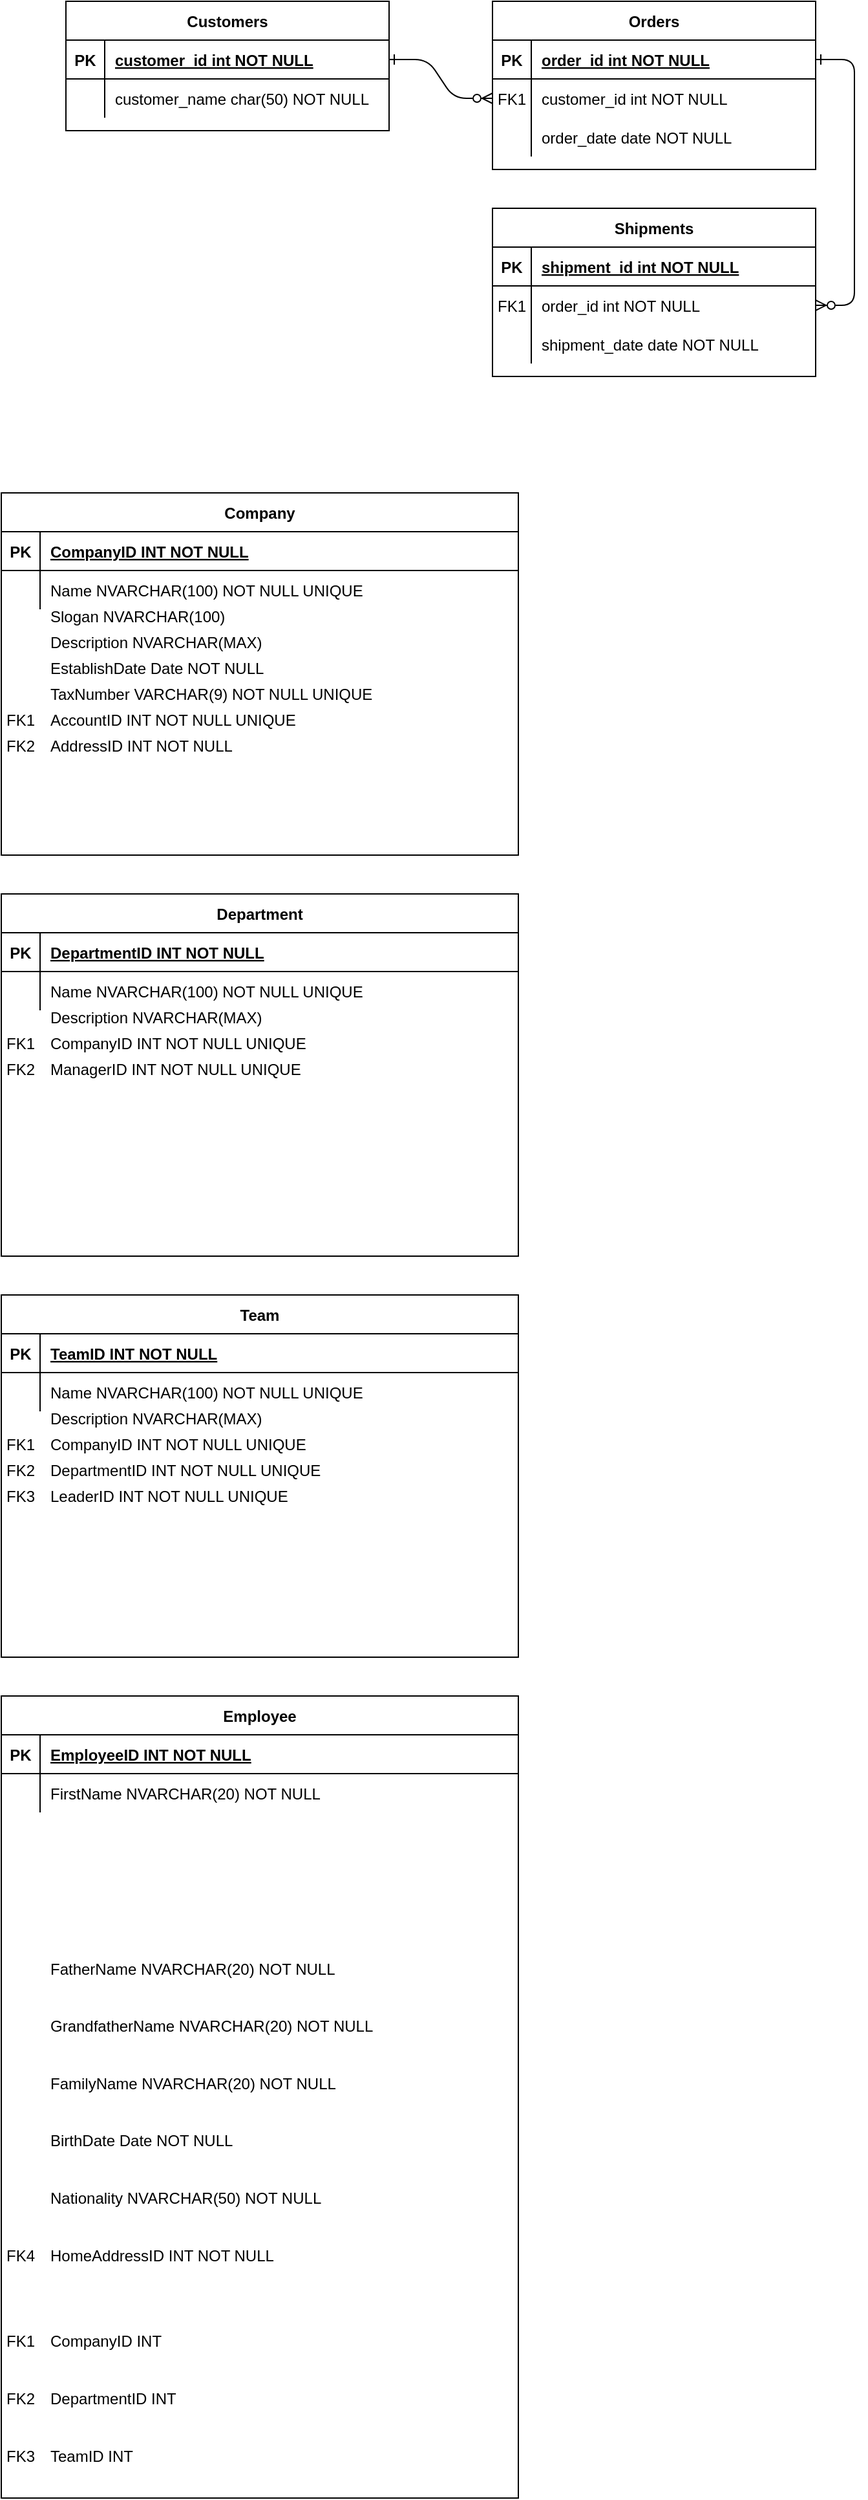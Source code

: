 <mxfile version="13.7.3" type="device"><diagram id="R2lEEEUBdFMjLlhIrx00" name="Page-1"><mxGraphModel dx="813" dy="475" grid="1" gridSize="10" guides="1" tooltips="1" connect="1" arrows="1" fold="1" page="1" pageScale="1" pageWidth="850" pageHeight="1100" math="0" shadow="0" extFonts="Permanent Marker^https://fonts.googleapis.com/css?family=Permanent+Marker"><root><mxCell id="0"/><mxCell id="1" parent="0"/><mxCell id="C-vyLk0tnHw3VtMMgP7b-1" value="" style="edgeStyle=entityRelationEdgeStyle;endArrow=ERzeroToMany;startArrow=ERone;endFill=1;startFill=0;" parent="1" source="C-vyLk0tnHw3VtMMgP7b-24" target="C-vyLk0tnHw3VtMMgP7b-6" edge="1"><mxGeometry width="100" height="100" relative="1" as="geometry"><mxPoint x="340" y="720" as="sourcePoint"/><mxPoint x="440" y="620" as="targetPoint"/></mxGeometry></mxCell><mxCell id="C-vyLk0tnHw3VtMMgP7b-12" value="" style="edgeStyle=entityRelationEdgeStyle;endArrow=ERzeroToMany;startArrow=ERone;endFill=1;startFill=0;" parent="1" source="C-vyLk0tnHw3VtMMgP7b-3" target="C-vyLk0tnHw3VtMMgP7b-17" edge="1"><mxGeometry width="100" height="100" relative="1" as="geometry"><mxPoint x="400" y="180" as="sourcePoint"/><mxPoint x="460" y="205" as="targetPoint"/></mxGeometry></mxCell><mxCell id="C-vyLk0tnHw3VtMMgP7b-2" value="Orders" style="shape=table;startSize=30;container=1;collapsible=1;childLayout=tableLayout;fixedRows=1;rowLines=0;fontStyle=1;align=center;resizeLast=1;" parent="1" vertex="1"><mxGeometry x="450" y="120" width="250" height="130" as="geometry"/></mxCell><mxCell id="C-vyLk0tnHw3VtMMgP7b-3" value="" style="shape=partialRectangle;collapsible=0;dropTarget=0;pointerEvents=0;fillColor=none;points=[[0,0.5],[1,0.5]];portConstraint=eastwest;top=0;left=0;right=0;bottom=1;" parent="C-vyLk0tnHw3VtMMgP7b-2" vertex="1"><mxGeometry y="30" width="250" height="30" as="geometry"/></mxCell><mxCell id="C-vyLk0tnHw3VtMMgP7b-4" value="PK" style="shape=partialRectangle;overflow=hidden;connectable=0;fillColor=none;top=0;left=0;bottom=0;right=0;fontStyle=1;" parent="C-vyLk0tnHw3VtMMgP7b-3" vertex="1"><mxGeometry width="30" height="30" as="geometry"/></mxCell><mxCell id="C-vyLk0tnHw3VtMMgP7b-5" value="order_id int NOT NULL " style="shape=partialRectangle;overflow=hidden;connectable=0;fillColor=none;top=0;left=0;bottom=0;right=0;align=left;spacingLeft=6;fontStyle=5;" parent="C-vyLk0tnHw3VtMMgP7b-3" vertex="1"><mxGeometry x="30" width="220" height="30" as="geometry"/></mxCell><mxCell id="C-vyLk0tnHw3VtMMgP7b-6" value="" style="shape=partialRectangle;collapsible=0;dropTarget=0;pointerEvents=0;fillColor=none;points=[[0,0.5],[1,0.5]];portConstraint=eastwest;top=0;left=0;right=0;bottom=0;" parent="C-vyLk0tnHw3VtMMgP7b-2" vertex="1"><mxGeometry y="60" width="250" height="30" as="geometry"/></mxCell><mxCell id="C-vyLk0tnHw3VtMMgP7b-7" value="FK1" style="shape=partialRectangle;overflow=hidden;connectable=0;fillColor=none;top=0;left=0;bottom=0;right=0;" parent="C-vyLk0tnHw3VtMMgP7b-6" vertex="1"><mxGeometry width="30" height="30" as="geometry"/></mxCell><mxCell id="C-vyLk0tnHw3VtMMgP7b-8" value="customer_id int NOT NULL" style="shape=partialRectangle;overflow=hidden;connectable=0;fillColor=none;top=0;left=0;bottom=0;right=0;align=left;spacingLeft=6;" parent="C-vyLk0tnHw3VtMMgP7b-6" vertex="1"><mxGeometry x="30" width="220" height="30" as="geometry"/></mxCell><mxCell id="C-vyLk0tnHw3VtMMgP7b-9" value="" style="shape=partialRectangle;collapsible=0;dropTarget=0;pointerEvents=0;fillColor=none;points=[[0,0.5],[1,0.5]];portConstraint=eastwest;top=0;left=0;right=0;bottom=0;" parent="C-vyLk0tnHw3VtMMgP7b-2" vertex="1"><mxGeometry y="90" width="250" height="30" as="geometry"/></mxCell><mxCell id="C-vyLk0tnHw3VtMMgP7b-10" value="" style="shape=partialRectangle;overflow=hidden;connectable=0;fillColor=none;top=0;left=0;bottom=0;right=0;" parent="C-vyLk0tnHw3VtMMgP7b-9" vertex="1"><mxGeometry width="30" height="30" as="geometry"/></mxCell><mxCell id="C-vyLk0tnHw3VtMMgP7b-11" value="order_date date NOT NULL" style="shape=partialRectangle;overflow=hidden;connectable=0;fillColor=none;top=0;left=0;bottom=0;right=0;align=left;spacingLeft=6;" parent="C-vyLk0tnHw3VtMMgP7b-9" vertex="1"><mxGeometry x="30" width="220" height="30" as="geometry"/></mxCell><mxCell id="C-vyLk0tnHw3VtMMgP7b-13" value="Shipments" style="shape=table;startSize=30;container=1;collapsible=1;childLayout=tableLayout;fixedRows=1;rowLines=0;fontStyle=1;align=center;resizeLast=1;" parent="1" vertex="1"><mxGeometry x="450" y="280" width="250" height="130" as="geometry"/></mxCell><mxCell id="C-vyLk0tnHw3VtMMgP7b-14" value="" style="shape=partialRectangle;collapsible=0;dropTarget=0;pointerEvents=0;fillColor=none;points=[[0,0.5],[1,0.5]];portConstraint=eastwest;top=0;left=0;right=0;bottom=1;" parent="C-vyLk0tnHw3VtMMgP7b-13" vertex="1"><mxGeometry y="30" width="250" height="30" as="geometry"/></mxCell><mxCell id="C-vyLk0tnHw3VtMMgP7b-15" value="PK" style="shape=partialRectangle;overflow=hidden;connectable=0;fillColor=none;top=0;left=0;bottom=0;right=0;fontStyle=1;" parent="C-vyLk0tnHw3VtMMgP7b-14" vertex="1"><mxGeometry width="30" height="30" as="geometry"/></mxCell><mxCell id="C-vyLk0tnHw3VtMMgP7b-16" value="shipment_id int NOT NULL " style="shape=partialRectangle;overflow=hidden;connectable=0;fillColor=none;top=0;left=0;bottom=0;right=0;align=left;spacingLeft=6;fontStyle=5;" parent="C-vyLk0tnHw3VtMMgP7b-14" vertex="1"><mxGeometry x="30" width="220" height="30" as="geometry"/></mxCell><mxCell id="C-vyLk0tnHw3VtMMgP7b-17" value="" style="shape=partialRectangle;collapsible=0;dropTarget=0;pointerEvents=0;fillColor=none;points=[[0,0.5],[1,0.5]];portConstraint=eastwest;top=0;left=0;right=0;bottom=0;" parent="C-vyLk0tnHw3VtMMgP7b-13" vertex="1"><mxGeometry y="60" width="250" height="30" as="geometry"/></mxCell><mxCell id="C-vyLk0tnHw3VtMMgP7b-18" value="FK1" style="shape=partialRectangle;overflow=hidden;connectable=0;fillColor=none;top=0;left=0;bottom=0;right=0;" parent="C-vyLk0tnHw3VtMMgP7b-17" vertex="1"><mxGeometry width="30" height="30" as="geometry"/></mxCell><mxCell id="C-vyLk0tnHw3VtMMgP7b-19" value="order_id int NOT NULL" style="shape=partialRectangle;overflow=hidden;connectable=0;fillColor=none;top=0;left=0;bottom=0;right=0;align=left;spacingLeft=6;" parent="C-vyLk0tnHw3VtMMgP7b-17" vertex="1"><mxGeometry x="30" width="220" height="30" as="geometry"/></mxCell><mxCell id="C-vyLk0tnHw3VtMMgP7b-20" value="" style="shape=partialRectangle;collapsible=0;dropTarget=0;pointerEvents=0;fillColor=none;points=[[0,0.5],[1,0.5]];portConstraint=eastwest;top=0;left=0;right=0;bottom=0;" parent="C-vyLk0tnHw3VtMMgP7b-13" vertex="1"><mxGeometry y="90" width="250" height="30" as="geometry"/></mxCell><mxCell id="C-vyLk0tnHw3VtMMgP7b-21" value="" style="shape=partialRectangle;overflow=hidden;connectable=0;fillColor=none;top=0;left=0;bottom=0;right=0;" parent="C-vyLk0tnHw3VtMMgP7b-20" vertex="1"><mxGeometry width="30" height="30" as="geometry"/></mxCell><mxCell id="C-vyLk0tnHw3VtMMgP7b-22" value="shipment_date date NOT NULL" style="shape=partialRectangle;overflow=hidden;connectable=0;fillColor=none;top=0;left=0;bottom=0;right=0;align=left;spacingLeft=6;" parent="C-vyLk0tnHw3VtMMgP7b-20" vertex="1"><mxGeometry x="30" width="220" height="30" as="geometry"/></mxCell><mxCell id="C-vyLk0tnHw3VtMMgP7b-23" value="Customers" style="shape=table;startSize=30;container=1;collapsible=1;childLayout=tableLayout;fixedRows=1;rowLines=0;fontStyle=1;align=center;resizeLast=1;" parent="1" vertex="1"><mxGeometry x="120" y="120" width="250" height="100" as="geometry"/></mxCell><mxCell id="C-vyLk0tnHw3VtMMgP7b-24" value="" style="shape=partialRectangle;collapsible=0;dropTarget=0;pointerEvents=0;fillColor=none;points=[[0,0.5],[1,0.5]];portConstraint=eastwest;top=0;left=0;right=0;bottom=1;" parent="C-vyLk0tnHw3VtMMgP7b-23" vertex="1"><mxGeometry y="30" width="250" height="30" as="geometry"/></mxCell><mxCell id="C-vyLk0tnHw3VtMMgP7b-25" value="PK" style="shape=partialRectangle;overflow=hidden;connectable=0;fillColor=none;top=0;left=0;bottom=0;right=0;fontStyle=1;" parent="C-vyLk0tnHw3VtMMgP7b-24" vertex="1"><mxGeometry width="30" height="30" as="geometry"/></mxCell><mxCell id="C-vyLk0tnHw3VtMMgP7b-26" value="customer_id int NOT NULL " style="shape=partialRectangle;overflow=hidden;connectable=0;fillColor=none;top=0;left=0;bottom=0;right=0;align=left;spacingLeft=6;fontStyle=5;" parent="C-vyLk0tnHw3VtMMgP7b-24" vertex="1"><mxGeometry x="30" width="220" height="30" as="geometry"/></mxCell><mxCell id="C-vyLk0tnHw3VtMMgP7b-27" value="" style="shape=partialRectangle;collapsible=0;dropTarget=0;pointerEvents=0;fillColor=none;points=[[0,0.5],[1,0.5]];portConstraint=eastwest;top=0;left=0;right=0;bottom=0;" parent="C-vyLk0tnHw3VtMMgP7b-23" vertex="1"><mxGeometry y="60" width="250" height="30" as="geometry"/></mxCell><mxCell id="C-vyLk0tnHw3VtMMgP7b-28" value="" style="shape=partialRectangle;overflow=hidden;connectable=0;fillColor=none;top=0;left=0;bottom=0;right=0;" parent="C-vyLk0tnHw3VtMMgP7b-27" vertex="1"><mxGeometry width="30" height="30" as="geometry"/></mxCell><mxCell id="C-vyLk0tnHw3VtMMgP7b-29" value="customer_name char(50) NOT NULL" style="shape=partialRectangle;overflow=hidden;connectable=0;fillColor=none;top=0;left=0;bottom=0;right=0;align=left;spacingLeft=6;" parent="C-vyLk0tnHw3VtMMgP7b-27" vertex="1"><mxGeometry x="30" width="220" height="30" as="geometry"/></mxCell><mxCell id="u6x_yhsAgL0LleRd68RJ-31" value="" style="group" vertex="1" connectable="0" parent="1"><mxGeometry x="70" y="500" width="400" height="280" as="geometry"/></mxCell><mxCell id="u6x_yhsAgL0LleRd68RJ-1" value="Company" style="shape=table;startSize=30;container=1;collapsible=1;childLayout=tableLayout;fixedRows=1;rowLines=0;fontStyle=1;align=center;resizeLast=1;" vertex="1" parent="u6x_yhsAgL0LleRd68RJ-31"><mxGeometry width="400" height="280" as="geometry"/></mxCell><mxCell id="u6x_yhsAgL0LleRd68RJ-2" value="" style="shape=partialRectangle;collapsible=0;dropTarget=0;pointerEvents=0;fillColor=none;points=[[0,0.5],[1,0.5]];portConstraint=eastwest;top=0;left=0;right=0;bottom=1;" vertex="1" parent="u6x_yhsAgL0LleRd68RJ-1"><mxGeometry y="30" width="400" height="30" as="geometry"/></mxCell><mxCell id="u6x_yhsAgL0LleRd68RJ-3" value="PK" style="shape=partialRectangle;overflow=hidden;connectable=0;fillColor=none;top=0;left=0;bottom=0;right=0;fontStyle=1;" vertex="1" parent="u6x_yhsAgL0LleRd68RJ-2"><mxGeometry width="30" height="30" as="geometry"/></mxCell><mxCell id="u6x_yhsAgL0LleRd68RJ-4" value="CompanyID INT NOT NULL " style="shape=partialRectangle;overflow=hidden;connectable=0;fillColor=none;top=0;left=0;bottom=0;right=0;align=left;spacingLeft=6;fontStyle=5;" vertex="1" parent="u6x_yhsAgL0LleRd68RJ-2"><mxGeometry x="30" width="370" height="30" as="geometry"/></mxCell><mxCell id="u6x_yhsAgL0LleRd68RJ-5" value="" style="shape=partialRectangle;collapsible=0;dropTarget=0;pointerEvents=0;fillColor=none;points=[[0,0.5],[1,0.5]];portConstraint=eastwest;top=0;left=0;right=0;bottom=0;" vertex="1" parent="u6x_yhsAgL0LleRd68RJ-1"><mxGeometry y="60" width="400" height="30" as="geometry"/></mxCell><mxCell id="u6x_yhsAgL0LleRd68RJ-6" value="" style="shape=partialRectangle;overflow=hidden;connectable=0;fillColor=none;top=0;left=0;bottom=0;right=0;" vertex="1" parent="u6x_yhsAgL0LleRd68RJ-5"><mxGeometry width="30" height="30" as="geometry"/></mxCell><mxCell id="u6x_yhsAgL0LleRd68RJ-7" value="Name NVARCHAR(100) NOT NULL UNIQUE" style="shape=partialRectangle;overflow=hidden;connectable=0;fillColor=none;top=0;left=0;bottom=0;right=0;align=left;spacingLeft=6;" vertex="1" parent="u6x_yhsAgL0LleRd68RJ-5"><mxGeometry x="30" width="370" height="30" as="geometry"/></mxCell><mxCell id="u6x_yhsAgL0LleRd68RJ-16" value="Slogan NVARCHAR(100)" style="shape=partialRectangle;overflow=hidden;connectable=0;fillColor=none;top=0;left=0;bottom=0;right=0;align=left;spacingLeft=6;" vertex="1" parent="u6x_yhsAgL0LleRd68RJ-31"><mxGeometry x="30" y="80" width="370" height="30" as="geometry"/></mxCell><mxCell id="u6x_yhsAgL0LleRd68RJ-17" value="Description NVARCHAR(MAX)" style="shape=partialRectangle;overflow=hidden;connectable=0;fillColor=none;top=0;left=0;bottom=0;right=0;align=left;spacingLeft=6;" vertex="1" parent="u6x_yhsAgL0LleRd68RJ-31"><mxGeometry x="30" y="100" width="370" height="30" as="geometry"/></mxCell><mxCell id="u6x_yhsAgL0LleRd68RJ-20" value="EstablishDate Date NOT NULL" style="shape=partialRectangle;overflow=hidden;connectable=0;fillColor=none;top=0;left=0;bottom=0;right=0;align=left;spacingLeft=6;" vertex="1" parent="u6x_yhsAgL0LleRd68RJ-31"><mxGeometry x="30" y="120" width="370" height="30" as="geometry"/></mxCell><mxCell id="u6x_yhsAgL0LleRd68RJ-21" value="TaxNumber VARCHAR(9) NOT NULL UNIQUE" style="shape=partialRectangle;overflow=hidden;connectable=0;fillColor=none;top=0;left=0;bottom=0;right=0;align=left;spacingLeft=6;" vertex="1" parent="u6x_yhsAgL0LleRd68RJ-31"><mxGeometry x="30" y="140" width="370" height="30" as="geometry"/></mxCell><mxCell id="u6x_yhsAgL0LleRd68RJ-22" value="AccountID INT NOT NULL UNIQUE" style="shape=partialRectangle;overflow=hidden;connectable=0;fillColor=none;top=0;left=0;bottom=0;right=0;align=left;spacingLeft=6;" vertex="1" parent="u6x_yhsAgL0LleRd68RJ-31"><mxGeometry x="30" y="160" width="370" height="30" as="geometry"/></mxCell><mxCell id="u6x_yhsAgL0LleRd68RJ-23" value="FK1" style="shape=partialRectangle;overflow=hidden;connectable=0;fillColor=none;top=0;left=0;bottom=0;right=0;" vertex="1" parent="u6x_yhsAgL0LleRd68RJ-31"><mxGeometry y="160" width="30" height="30" as="geometry"/></mxCell><mxCell id="u6x_yhsAgL0LleRd68RJ-87" value="AddressID INT NOT NULL" style="shape=partialRectangle;overflow=hidden;connectable=0;fillColor=none;top=0;left=0;bottom=0;right=0;align=left;spacingLeft=6;" vertex="1" parent="u6x_yhsAgL0LleRd68RJ-31"><mxGeometry x="30" y="180" width="370" height="30" as="geometry"/></mxCell><mxCell id="u6x_yhsAgL0LleRd68RJ-88" value="FK2" style="shape=partialRectangle;overflow=hidden;connectable=0;fillColor=none;top=0;left=0;bottom=0;right=0;" vertex="1" parent="u6x_yhsAgL0LleRd68RJ-31"><mxGeometry y="180" width="30" height="30" as="geometry"/></mxCell><mxCell id="u6x_yhsAgL0LleRd68RJ-48" value="" style="group" vertex="1" connectable="0" parent="1"><mxGeometry x="70" y="810" width="400" height="280" as="geometry"/></mxCell><mxCell id="u6x_yhsAgL0LleRd68RJ-32" value="" style="group" vertex="1" connectable="0" parent="u6x_yhsAgL0LleRd68RJ-48"><mxGeometry width="400" height="280" as="geometry"/></mxCell><mxCell id="u6x_yhsAgL0LleRd68RJ-33" value="Department" style="shape=table;startSize=30;container=1;collapsible=1;childLayout=tableLayout;fixedRows=1;rowLines=0;fontStyle=1;align=center;resizeLast=1;" vertex="1" parent="u6x_yhsAgL0LleRd68RJ-32"><mxGeometry width="400" height="280" as="geometry"/></mxCell><mxCell id="u6x_yhsAgL0LleRd68RJ-34" value="" style="shape=partialRectangle;collapsible=0;dropTarget=0;pointerEvents=0;fillColor=none;points=[[0,0.5],[1,0.5]];portConstraint=eastwest;top=0;left=0;right=0;bottom=1;" vertex="1" parent="u6x_yhsAgL0LleRd68RJ-33"><mxGeometry y="30" width="400" height="30" as="geometry"/></mxCell><mxCell id="u6x_yhsAgL0LleRd68RJ-35" value="PK" style="shape=partialRectangle;overflow=hidden;connectable=0;fillColor=none;top=0;left=0;bottom=0;right=0;fontStyle=1;" vertex="1" parent="u6x_yhsAgL0LleRd68RJ-34"><mxGeometry width="30" height="30" as="geometry"/></mxCell><mxCell id="u6x_yhsAgL0LleRd68RJ-36" value="DepartmentID INT NOT NULL " style="shape=partialRectangle;overflow=hidden;connectable=0;fillColor=none;top=0;left=0;bottom=0;right=0;align=left;spacingLeft=6;fontStyle=5;" vertex="1" parent="u6x_yhsAgL0LleRd68RJ-34"><mxGeometry x="30" width="370" height="30" as="geometry"/></mxCell><mxCell id="u6x_yhsAgL0LleRd68RJ-37" value="" style="shape=partialRectangle;collapsible=0;dropTarget=0;pointerEvents=0;fillColor=none;points=[[0,0.5],[1,0.5]];portConstraint=eastwest;top=0;left=0;right=0;bottom=0;" vertex="1" parent="u6x_yhsAgL0LleRd68RJ-33"><mxGeometry y="60" width="400" height="30" as="geometry"/></mxCell><mxCell id="u6x_yhsAgL0LleRd68RJ-38" value="" style="shape=partialRectangle;overflow=hidden;connectable=0;fillColor=none;top=0;left=0;bottom=0;right=0;" vertex="1" parent="u6x_yhsAgL0LleRd68RJ-37"><mxGeometry width="30" height="30" as="geometry"/></mxCell><mxCell id="u6x_yhsAgL0LleRd68RJ-39" value="Name NVARCHAR(100) NOT NULL UNIQUE" style="shape=partialRectangle;overflow=hidden;connectable=0;fillColor=none;top=0;left=0;bottom=0;right=0;align=left;spacingLeft=6;" vertex="1" parent="u6x_yhsAgL0LleRd68RJ-37"><mxGeometry x="30" width="370" height="30" as="geometry"/></mxCell><mxCell id="u6x_yhsAgL0LleRd68RJ-41" value="Description NVARCHAR(MAX)" style="shape=partialRectangle;overflow=hidden;connectable=0;fillColor=none;top=0;left=0;bottom=0;right=0;align=left;spacingLeft=6;" vertex="1" parent="u6x_yhsAgL0LleRd68RJ-32"><mxGeometry x="30" y="80" width="370" height="30" as="geometry"/></mxCell><mxCell id="u6x_yhsAgL0LleRd68RJ-44" value="CompanyID INT NOT NULL UNIQUE" style="shape=partialRectangle;overflow=hidden;connectable=0;fillColor=none;top=0;left=0;bottom=0;right=0;align=left;spacingLeft=6;" vertex="1" parent="u6x_yhsAgL0LleRd68RJ-32"><mxGeometry x="30" y="100" width="370" height="30" as="geometry"/></mxCell><mxCell id="u6x_yhsAgL0LleRd68RJ-45" value="FK1" style="shape=partialRectangle;overflow=hidden;connectable=0;fillColor=none;top=0;left=0;bottom=0;right=0;" vertex="1" parent="u6x_yhsAgL0LleRd68RJ-32"><mxGeometry y="100" width="30" height="30" as="geometry"/></mxCell><mxCell id="u6x_yhsAgL0LleRd68RJ-46" value="ManagerID INT NOT NULL UNIQUE" style="shape=partialRectangle;overflow=hidden;connectable=0;fillColor=none;top=0;left=0;bottom=0;right=0;align=left;spacingLeft=6;" vertex="1" parent="u6x_yhsAgL0LleRd68RJ-32"><mxGeometry x="30" y="120" width="370" height="30" as="geometry"/></mxCell><mxCell id="u6x_yhsAgL0LleRd68RJ-47" value="FK2" style="shape=partialRectangle;overflow=hidden;connectable=0;fillColor=none;top=0;left=0;bottom=0;right=0;" vertex="1" parent="u6x_yhsAgL0LleRd68RJ-32"><mxGeometry y="120" width="30" height="30" as="geometry"/></mxCell><mxCell id="u6x_yhsAgL0LleRd68RJ-65" value="" style="group" vertex="1" connectable="0" parent="1"><mxGeometry x="70" y="1120" width="400" height="280" as="geometry"/></mxCell><mxCell id="u6x_yhsAgL0LleRd68RJ-49" value="" style="group" vertex="1" connectable="0" parent="u6x_yhsAgL0LleRd68RJ-65"><mxGeometry width="400" height="280" as="geometry"/></mxCell><mxCell id="u6x_yhsAgL0LleRd68RJ-50" value="" style="group" vertex="1" connectable="0" parent="u6x_yhsAgL0LleRd68RJ-49"><mxGeometry width="400" height="280" as="geometry"/></mxCell><mxCell id="u6x_yhsAgL0LleRd68RJ-51" value="Team" style="shape=table;startSize=30;container=1;collapsible=1;childLayout=tableLayout;fixedRows=1;rowLines=0;fontStyle=1;align=center;resizeLast=1;" vertex="1" parent="u6x_yhsAgL0LleRd68RJ-50"><mxGeometry width="400" height="280" as="geometry"/></mxCell><mxCell id="u6x_yhsAgL0LleRd68RJ-52" value="" style="shape=partialRectangle;collapsible=0;dropTarget=0;pointerEvents=0;fillColor=none;points=[[0,0.5],[1,0.5]];portConstraint=eastwest;top=0;left=0;right=0;bottom=1;" vertex="1" parent="u6x_yhsAgL0LleRd68RJ-51"><mxGeometry y="30" width="400" height="30" as="geometry"/></mxCell><mxCell id="u6x_yhsAgL0LleRd68RJ-53" value="PK" style="shape=partialRectangle;overflow=hidden;connectable=0;fillColor=none;top=0;left=0;bottom=0;right=0;fontStyle=1;" vertex="1" parent="u6x_yhsAgL0LleRd68RJ-52"><mxGeometry width="30" height="30" as="geometry"/></mxCell><mxCell id="u6x_yhsAgL0LleRd68RJ-54" value="TeamID INT NOT NULL " style="shape=partialRectangle;overflow=hidden;connectable=0;fillColor=none;top=0;left=0;bottom=0;right=0;align=left;spacingLeft=6;fontStyle=5;" vertex="1" parent="u6x_yhsAgL0LleRd68RJ-52"><mxGeometry x="30" width="370" height="30" as="geometry"/></mxCell><mxCell id="u6x_yhsAgL0LleRd68RJ-55" value="" style="shape=partialRectangle;collapsible=0;dropTarget=0;pointerEvents=0;fillColor=none;points=[[0,0.5],[1,0.5]];portConstraint=eastwest;top=0;left=0;right=0;bottom=0;" vertex="1" parent="u6x_yhsAgL0LleRd68RJ-51"><mxGeometry y="60" width="400" height="30" as="geometry"/></mxCell><mxCell id="u6x_yhsAgL0LleRd68RJ-56" value="" style="shape=partialRectangle;overflow=hidden;connectable=0;fillColor=none;top=0;left=0;bottom=0;right=0;" vertex="1" parent="u6x_yhsAgL0LleRd68RJ-55"><mxGeometry width="30" height="30" as="geometry"/></mxCell><mxCell id="u6x_yhsAgL0LleRd68RJ-57" value="Name NVARCHAR(100) NOT NULL UNIQUE" style="shape=partialRectangle;overflow=hidden;connectable=0;fillColor=none;top=0;left=0;bottom=0;right=0;align=left;spacingLeft=6;" vertex="1" parent="u6x_yhsAgL0LleRd68RJ-55"><mxGeometry x="30" width="370" height="30" as="geometry"/></mxCell><mxCell id="u6x_yhsAgL0LleRd68RJ-58" value="Description NVARCHAR(MAX)" style="shape=partialRectangle;overflow=hidden;connectable=0;fillColor=none;top=0;left=0;bottom=0;right=0;align=left;spacingLeft=6;" vertex="1" parent="u6x_yhsAgL0LleRd68RJ-50"><mxGeometry x="30" y="80" width="370" height="30" as="geometry"/></mxCell><mxCell id="u6x_yhsAgL0LleRd68RJ-59" value="CompanyID INT NOT NULL UNIQUE" style="shape=partialRectangle;overflow=hidden;connectable=0;fillColor=none;top=0;left=0;bottom=0;right=0;align=left;spacingLeft=6;" vertex="1" parent="u6x_yhsAgL0LleRd68RJ-50"><mxGeometry x="30" y="100" width="370" height="30" as="geometry"/></mxCell><mxCell id="u6x_yhsAgL0LleRd68RJ-60" value="FK1" style="shape=partialRectangle;overflow=hidden;connectable=0;fillColor=none;top=0;left=0;bottom=0;right=0;" vertex="1" parent="u6x_yhsAgL0LleRd68RJ-50"><mxGeometry y="100" width="30" height="30" as="geometry"/></mxCell><mxCell id="u6x_yhsAgL0LleRd68RJ-61" value="DepartmentID INT NOT NULL UNIQUE" style="shape=partialRectangle;overflow=hidden;connectable=0;fillColor=none;top=0;left=0;bottom=0;right=0;align=left;spacingLeft=6;" vertex="1" parent="u6x_yhsAgL0LleRd68RJ-50"><mxGeometry x="30" y="120" width="370" height="30" as="geometry"/></mxCell><mxCell id="u6x_yhsAgL0LleRd68RJ-62" value="FK2" style="shape=partialRectangle;overflow=hidden;connectable=0;fillColor=none;top=0;left=0;bottom=0;right=0;" vertex="1" parent="u6x_yhsAgL0LleRd68RJ-50"><mxGeometry y="120" width="30" height="30" as="geometry"/></mxCell><mxCell id="u6x_yhsAgL0LleRd68RJ-63" value="LeaderID INT NOT NULL UNIQUE" style="shape=partialRectangle;overflow=hidden;connectable=0;fillColor=none;top=0;left=0;bottom=0;right=0;align=left;spacingLeft=6;" vertex="1" parent="u6x_yhsAgL0LleRd68RJ-50"><mxGeometry x="30" y="140" width="370" height="30" as="geometry"/></mxCell><mxCell id="u6x_yhsAgL0LleRd68RJ-64" value="FK3" style="shape=partialRectangle;overflow=hidden;connectable=0;fillColor=none;top=0;left=0;bottom=0;right=0;" vertex="1" parent="u6x_yhsAgL0LleRd68RJ-50"><mxGeometry y="140" width="30" height="30" as="geometry"/></mxCell><mxCell id="u6x_yhsAgL0LleRd68RJ-66" value="" style="group" vertex="1" connectable="0" parent="1"><mxGeometry x="70" y="1430" width="400" height="620" as="geometry"/></mxCell><mxCell id="u6x_yhsAgL0LleRd68RJ-67" value="" style="group" vertex="1" connectable="0" parent="u6x_yhsAgL0LleRd68RJ-66"><mxGeometry width="400" height="620" as="geometry"/></mxCell><mxCell id="u6x_yhsAgL0LleRd68RJ-68" value="" style="group" vertex="1" connectable="0" parent="u6x_yhsAgL0LleRd68RJ-67"><mxGeometry width="400" height="620" as="geometry"/></mxCell><mxCell id="u6x_yhsAgL0LleRd68RJ-69" value="Employee" style="shape=table;startSize=30;container=1;collapsible=1;childLayout=tableLayout;fixedRows=1;rowLines=0;fontStyle=1;align=center;resizeLast=1;" vertex="1" parent="u6x_yhsAgL0LleRd68RJ-68"><mxGeometry width="400" height="620" as="geometry"/></mxCell><mxCell id="u6x_yhsAgL0LleRd68RJ-70" value="" style="shape=partialRectangle;collapsible=0;dropTarget=0;pointerEvents=0;fillColor=none;points=[[0,0.5],[1,0.5]];portConstraint=eastwest;top=0;left=0;right=0;bottom=1;" vertex="1" parent="u6x_yhsAgL0LleRd68RJ-69"><mxGeometry y="30" width="400" height="30" as="geometry"/></mxCell><mxCell id="u6x_yhsAgL0LleRd68RJ-71" value="PK" style="shape=partialRectangle;overflow=hidden;connectable=0;fillColor=none;top=0;left=0;bottom=0;right=0;fontStyle=1;" vertex="1" parent="u6x_yhsAgL0LleRd68RJ-70"><mxGeometry width="30" height="30" as="geometry"/></mxCell><mxCell id="u6x_yhsAgL0LleRd68RJ-72" value="EmployeeID INT NOT NULL " style="shape=partialRectangle;overflow=hidden;connectable=0;fillColor=none;top=0;left=0;bottom=0;right=0;align=left;spacingLeft=6;fontStyle=5;" vertex="1" parent="u6x_yhsAgL0LleRd68RJ-70"><mxGeometry x="30" width="370" height="30" as="geometry"/></mxCell><mxCell id="u6x_yhsAgL0LleRd68RJ-73" value="" style="shape=partialRectangle;collapsible=0;dropTarget=0;pointerEvents=0;fillColor=none;points=[[0,0.5],[1,0.5]];portConstraint=eastwest;top=0;left=0;right=0;bottom=0;" vertex="1" parent="u6x_yhsAgL0LleRd68RJ-69"><mxGeometry y="60" width="400" height="30" as="geometry"/></mxCell><mxCell id="u6x_yhsAgL0LleRd68RJ-74" value="" style="shape=partialRectangle;overflow=hidden;connectable=0;fillColor=none;top=0;left=0;bottom=0;right=0;" vertex="1" parent="u6x_yhsAgL0LleRd68RJ-73"><mxGeometry width="30" height="30" as="geometry"/></mxCell><mxCell id="u6x_yhsAgL0LleRd68RJ-75" value="FirstName NVARCHAR(20) NOT NULL" style="shape=partialRectangle;overflow=hidden;connectable=0;fillColor=none;top=0;left=0;bottom=0;right=0;align=left;spacingLeft=6;" vertex="1" parent="u6x_yhsAgL0LleRd68RJ-73"><mxGeometry x="30" width="370" height="30" as="geometry"/></mxCell><mxCell id="u6x_yhsAgL0LleRd68RJ-76" value="BirthDate Date NOT NULL" style="shape=partialRectangle;overflow=hidden;connectable=0;fillColor=none;top=0;left=0;bottom=0;right=0;align=left;spacingLeft=6;" vertex="1" parent="u6x_yhsAgL0LleRd68RJ-68"><mxGeometry x="30" y="310" width="370" height="66.429" as="geometry"/></mxCell><mxCell id="u6x_yhsAgL0LleRd68RJ-77" value="CompanyID INT" style="shape=partialRectangle;overflow=hidden;connectable=0;fillColor=none;top=0;left=0;bottom=0;right=0;align=left;spacingLeft=6;" vertex="1" parent="u6x_yhsAgL0LleRd68RJ-68"><mxGeometry x="30" y="465" width="370" height="66.429" as="geometry"/></mxCell><mxCell id="u6x_yhsAgL0LleRd68RJ-78" value="FK1" style="shape=partialRectangle;overflow=hidden;connectable=0;fillColor=none;top=0;left=0;bottom=0;right=0;" vertex="1" parent="u6x_yhsAgL0LleRd68RJ-68"><mxGeometry y="465" width="30" height="66.429" as="geometry"/></mxCell><mxCell id="u6x_yhsAgL0LleRd68RJ-79" value="DepartmentID INT" style="shape=partialRectangle;overflow=hidden;connectable=0;fillColor=none;top=0;left=0;bottom=0;right=0;align=left;spacingLeft=6;" vertex="1" parent="u6x_yhsAgL0LleRd68RJ-68"><mxGeometry x="30" y="509.286" width="370" height="66.429" as="geometry"/></mxCell><mxCell id="u6x_yhsAgL0LleRd68RJ-80" value="FK2" style="shape=partialRectangle;overflow=hidden;connectable=0;fillColor=none;top=0;left=0;bottom=0;right=0;" vertex="1" parent="u6x_yhsAgL0LleRd68RJ-68"><mxGeometry y="509.286" width="30" height="66.429" as="geometry"/></mxCell><mxCell id="u6x_yhsAgL0LleRd68RJ-81" value="TeamID INT" style="shape=partialRectangle;overflow=hidden;connectable=0;fillColor=none;top=0;left=0;bottom=0;right=0;align=left;spacingLeft=6;" vertex="1" parent="u6x_yhsAgL0LleRd68RJ-68"><mxGeometry x="30" y="553.571" width="370" height="66.429" as="geometry"/></mxCell><mxCell id="u6x_yhsAgL0LleRd68RJ-82" value="FK3" style="shape=partialRectangle;overflow=hidden;connectable=0;fillColor=none;top=0;left=0;bottom=0;right=0;" vertex="1" parent="u6x_yhsAgL0LleRd68RJ-68"><mxGeometry y="553.571" width="30" height="66.429" as="geometry"/></mxCell><mxCell id="u6x_yhsAgL0LleRd68RJ-83" value="FatherName NVARCHAR(20) NOT NULL" style="shape=partialRectangle;overflow=hidden;connectable=0;fillColor=none;top=0;left=0;bottom=0;right=0;align=left;spacingLeft=6;" vertex="1" parent="u6x_yhsAgL0LleRd68RJ-68"><mxGeometry x="30" y="177.143" width="370" height="66.429" as="geometry"/></mxCell><mxCell id="u6x_yhsAgL0LleRd68RJ-84" value="GrandfatherName NVARCHAR(20) NOT NULL" style="shape=partialRectangle;overflow=hidden;connectable=0;fillColor=none;top=0;left=0;bottom=0;right=0;align=left;spacingLeft=6;" vertex="1" parent="u6x_yhsAgL0LleRd68RJ-68"><mxGeometry x="30" y="221.429" width="370" height="66.429" as="geometry"/></mxCell><mxCell id="u6x_yhsAgL0LleRd68RJ-85" value="FamilyName NVARCHAR(20) NOT NULL" style="shape=partialRectangle;overflow=hidden;connectable=0;fillColor=none;top=0;left=0;bottom=0;right=0;align=left;spacingLeft=6;" vertex="1" parent="u6x_yhsAgL0LleRd68RJ-68"><mxGeometry x="30" y="265.714" width="370" height="66.429" as="geometry"/></mxCell><mxCell id="u6x_yhsAgL0LleRd68RJ-86" value="Nationality NVARCHAR(50) NOT NULL" style="shape=partialRectangle;overflow=hidden;connectable=0;fillColor=none;top=0;left=0;bottom=0;right=0;align=left;spacingLeft=6;" vertex="1" parent="u6x_yhsAgL0LleRd68RJ-68"><mxGeometry x="30" y="354.286" width="370" height="66.429" as="geometry"/></mxCell><mxCell id="u6x_yhsAgL0LleRd68RJ-89" value="HomeAddressID INT NOT NULL" style="shape=partialRectangle;overflow=hidden;connectable=0;fillColor=none;top=0;left=0;bottom=0;right=0;align=left;spacingLeft=6;" vertex="1" parent="u6x_yhsAgL0LleRd68RJ-68"><mxGeometry x="30" y="398.571" width="370" height="66.429" as="geometry"/></mxCell><mxCell id="u6x_yhsAgL0LleRd68RJ-90" value="FK4" style="shape=partialRectangle;overflow=hidden;connectable=0;fillColor=none;top=0;left=0;bottom=0;right=0;" vertex="1" parent="u6x_yhsAgL0LleRd68RJ-68"><mxGeometry y="398.571" width="30" height="66.429" as="geometry"/></mxCell></root></mxGraphModel></diagram></mxfile>
